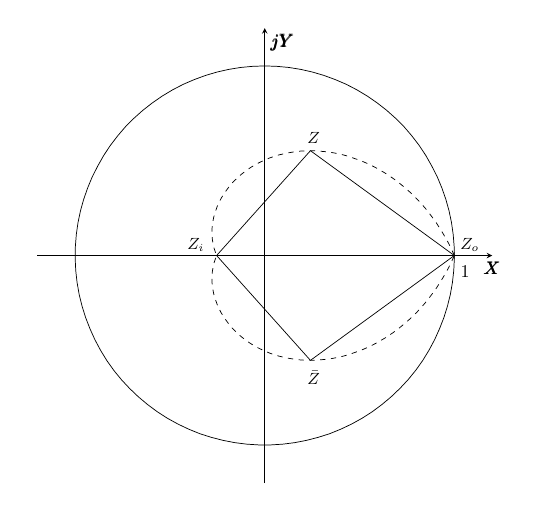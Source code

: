 % This file was created by matlab2tikz.
%
%The latest updates can be retrieved from
%  http://www.mathworks.com/matlabcentral/fileexchange/22022-matlab2tikz-matlab2tikz
%where you can also make suggestions and rate matlab2tikz.
%
%
\usetikzlibrary {angles}
\begin{tikzpicture}[scale=0.65]

\begin{axis}[%
  axis lines=center,
  width=3.5in,
  height=3.5in,
  scale only axis,
  xmin=-1.2,
  xmax=1.2,
  ymin=-1.2,
  ymax=1.2,
  xtick={1},
  ytick=\empty,
  xticklabel style={anchor=north west},
  xlabel={$\pmb{X}$},
  ylabel={$\pmb{jY}$},
  x label style={anchor=north},
]
\addplot [color=black, forget plot]
  table[row sep=crcr]{%
0	1\\
0.063	0.998\\
0.127	0.992\\
0.189	0.982\\
0.251	0.968\\
0.312	0.95\\
0.372	0.928\\
0.43	0.903\\
0.486	0.874\\
0.541	0.841\\
0.593	0.805\\
0.643	0.766\\
0.69	0.724\\
0.735	0.679\\
0.776	0.631\\
0.815	0.58\\
0.85	0.527\\
0.881	0.472\\
0.91	0.415\\
0.934	0.357\\
0.955	0.297\\
0.972	0.236\\
0.985	0.174\\
0.994	0.111\\
0.999	0.048\\
1.0	-0.016\\
0.997	-0.079\\
0.99	-0.142\\
0.979	-0.205\\
0.964	-0.266\\
0.945	-0.327\\
0.922	-0.386\\
0.896	-0.444\\
0.866	-0.5\\
0.833	-0.554\\
0.796	-0.606\\
0.756	-0.655\\
0.713	-0.701\\
0.667	-0.745\\
0.618	-0.786\\
0.567	-0.824\\
0.514	-0.858\\
0.458	-0.889\\
0.401	-0.916\\
0.342	-0.94\\
0.282	-0.959\\
0.22	-0.975\\
0.158	-0.987\\
0.095	-0.995\\
0.032	-0.999\\
-0.032	-0.999\\
-0.095	-0.995\\
-0.158	-0.987\\
-0.22	-0.975\\
-0.282	-0.959\\
-0.342	-0.94\\
-0.401	-0.916\\
-0.458	-0.889\\
-0.514	-0.858\\
-0.567	-0.824\\
-0.618	-0.786\\
-0.667	-0.745\\
-0.713	-0.701\\
-0.756	-0.655\\
-0.796	-0.606\\
-0.833	-0.554\\
-0.866	-0.5\\
-0.896	-0.444\\
-0.922	-0.386\\
-0.945	-0.327\\
-0.964	-0.266\\
-0.979	-0.205\\
-0.99	-0.142\\
-0.997	-0.079\\
-1.0	-0.016\\
-0.999	0.048\\
-0.994	0.111\\
-0.985	0.174\\
-0.972	0.236\\
-0.955	0.297\\
-0.934	0.357\\
-0.91	0.415\\
-0.881	0.472\\
-0.85	0.527\\
-0.815	0.58\\
-0.776	0.631\\
-0.735	0.679\\
-0.69	0.724\\
-0.643	0.766\\
-0.593	0.805\\
-0.541	0.841\\
-0.486	0.874\\
-0.43	0.903\\
-0.372	0.928\\
-0.312	0.95\\
-0.251	0.968\\
-0.189	0.982\\
-0.127	0.992\\
-0.063	0.998\\
-2.449e-16	1\\
};
\addplot [color=black, dashed, forget plot]
  table[row sep=crcr]{%
1	0\\
0.986	0.031\\
0.971	0.062\\
0.955	0.091\\
0.938	0.12\\
0.921	0.147\\
0.904	0.174\\
0.885	0.2\\
0.866	0.225\\
0.847	0.249\\
0.827	0.272\\
0.807	0.294\\
0.786	0.315\\
0.765	0.335\\
0.744	0.354\\
0.722	0.372\\
0.7	0.39\\
0.678	0.406\\
0.656	0.421\\
0.633	0.436\\
0.61	0.449\\
0.588	0.462\\
0.565	0.474\\
0.542	0.485\\
0.519	0.495\\
0.496	0.504\\
0.473	0.512\\
0.451	0.52\\
0.428	0.527\\
0.405	0.533\\
0.383	0.538\\
0.361	0.542\\
0.338	0.546\\
0.317	0.548\\
0.295	0.55\\
0.273	0.552\\
0.252	0.553\\
0.231	0.553\\
0.211	0.552\\
0.191	0.551\\
0.171	0.549\\
0.151	0.546\\
0.132	0.543\\
0.113	0.54\\
0.094	0.535\\
0.076	0.531\\
0.059	0.526\\
0.041	0.52\\
0.024	0.514\\
0.008	0.507\\
-0.008	0.5\\
-0.023	0.493\\
-0.039	0.485\\
-0.053	0.477\\
-0.067	0.469\\
-0.081	0.46\\
-0.094	0.451\\
-0.107	0.441\\
-0.119	0.432\\
-0.131	0.422\\
-0.142	0.412\\
-0.153	0.401\\
-0.164	0.391\\
-0.174	0.38\\
-0.183	0.369\\
-0.192	0.358\\
-0.2	0.347\\
-0.208	0.336\\
-0.216	0.325\\
-0.223	0.313\\
-0.23	0.302\\
-0.236	0.29\\
-0.242	0.279\\
-0.247	0.267\\
-0.252	0.256\\
-0.256	0.244\\
-0.26	0.233\\
-0.264	0.221\\
-0.267	0.21\\
-0.27	0.199\\
-0.272	0.187\\
-0.274	0.176\\
-0.276	0.165\\
-0.277	0.154\\
-0.278	0.143\\
-0.278	0.132\\
-0.278	0.122\\
-0.278	0.111\\
-0.278	0.101\\
-0.277	0.091\\
-0.276	0.081\\
-0.274	0.071\\
-0.273	0.062\\
-0.271	0.052\\
-0.269	0.043\\
-0.266	0.034\\
-0.263	0.025\\
-0.26	0.017\\
-0.257	0.008\\
-0.254	3.108e-17\\
-0.254	-3.108e-17\\
-0.257	-0.008\\
-0.26	-0.017\\
-0.263	-0.025\\
-0.266	-0.034\\
-0.269	-0.043\\
-0.271	-0.052\\
-0.273	-0.062\\
-0.274	-0.071\\
-0.276	-0.081\\
-0.277	-0.091\\
-0.278	-0.101\\
-0.278	-0.111\\
-0.278	-0.122\\
-0.278	-0.132\\
-0.278	-0.143\\
-0.277	-0.154\\
-0.276	-0.165\\
-0.274	-0.176\\
-0.272	-0.187\\
-0.27	-0.199\\
-0.267	-0.21\\
-0.264	-0.221\\
-0.26	-0.233\\
-0.256	-0.244\\
-0.252	-0.256\\
-0.247	-0.267\\
-0.242	-0.279\\
-0.236	-0.29\\
-0.23	-0.302\\
-0.223	-0.313\\
-0.216	-0.325\\
-0.208	-0.336\\
-0.2	-0.347\\
-0.192	-0.358\\
-0.183	-0.369\\
-0.174	-0.38\\
-0.164	-0.391\\
-0.153	-0.401\\
-0.142	-0.412\\
-0.131	-0.422\\
-0.119	-0.432\\
-0.107	-0.441\\
-0.094	-0.451\\
-0.081	-0.46\\
-0.067	-0.469\\
-0.053	-0.477\\
-0.039	-0.485\\
-0.023	-0.493\\
-0.008	-0.5\\
0.008	-0.507\\
0.024	-0.514\\
0.041	-0.52\\
0.059	-0.526\\
0.076	-0.531\\
0.094	-0.535\\
0.113	-0.54\\
0.132	-0.543\\
0.151	-0.546\\
0.171	-0.549\\
0.191	-0.551\\
0.211	-0.552\\
0.231	-0.553\\
0.252	-0.553\\
0.273	-0.552\\
0.295	-0.55\\
0.317	-0.548\\
0.338	-0.546\\
0.361	-0.542\\
0.383	-0.538\\
0.405	-0.533\\
0.428	-0.527\\
0.451	-0.52\\
0.473	-0.512\\
0.496	-0.504\\
0.519	-0.495\\
0.542	-0.485\\
0.565	-0.474\\
0.588	-0.462\\
0.61	-0.449\\
0.633	-0.436\\
0.656	-0.421\\
0.678	-0.406\\
0.7	-0.39\\
0.722	-0.372\\
0.744	-0.354\\
0.765	-0.335\\
0.786	-0.315\\
0.807	-0.294\\
0.827	-0.272\\
0.847	-0.249\\
0.866	-0.225\\
0.885	-0.2\\
0.904	-0.174\\
0.921	-0.147\\
0.938	-0.12\\
0.955	-0.091\\
0.971	-0.062\\
0.986	-0.031\\
1	0\\
nan	0\\
};

\addplot [color=black, forget plot]
  table[row sep=crcr]{%
  0.241 0.553\\
  -0.254 3.108e-17\\
  0.241	-0.553\\
};
\addplot [color=black, forget plot]
  table[row sep=crcr]{%
0.241	0.553\\
1	0\\
0.241	-0.553\\
};
\end{axis}

\draw (3.1,4.4) node[scale = 0.65, anchor=south] {\small $Z_i$};
\draw (8.45,4.4) node[scale = 0.65, anchor=south] {\small $Z_o$};
\draw (5.4,6.5) node[scale = 0.65, anchor=south] {\small $Z$};
\draw (5.4,2.3) node[scale = 0.65, anchor=north] {\small $\bar{Z}$};

%\draw pic[draw] {angle = Zo--Zi--Z};
\end{tikzpicture}%
